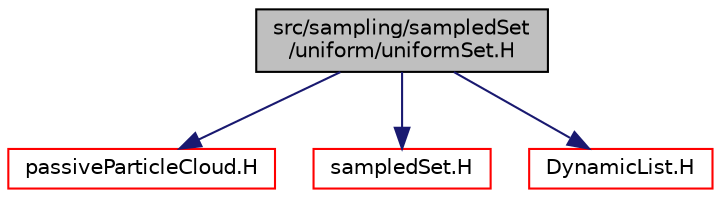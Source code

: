 digraph "src/sampling/sampledSet/uniform/uniformSet.H"
{
  bgcolor="transparent";
  edge [fontname="Helvetica",fontsize="10",labelfontname="Helvetica",labelfontsize="10"];
  node [fontname="Helvetica",fontsize="10",shape=record];
  Node1 [label="src/sampling/sampledSet\l/uniform/uniformSet.H",height=0.2,width=0.4,color="black", fillcolor="grey75", style="filled", fontcolor="black"];
  Node1 -> Node2 [color="midnightblue",fontsize="10",style="solid",fontname="Helvetica"];
  Node2 [label="passiveParticleCloud.H",height=0.2,width=0.4,color="red",URL="$a06484.html"];
  Node1 -> Node3 [color="midnightblue",fontsize="10",style="solid",fontname="Helvetica"];
  Node3 [label="sampledSet.H",height=0.2,width=0.4,color="red",URL="$a09930.html"];
  Node1 -> Node4 [color="midnightblue",fontsize="10",style="solid",fontname="Helvetica"];
  Node4 [label="DynamicList.H",height=0.2,width=0.4,color="red",URL="$a07754.html"];
}
